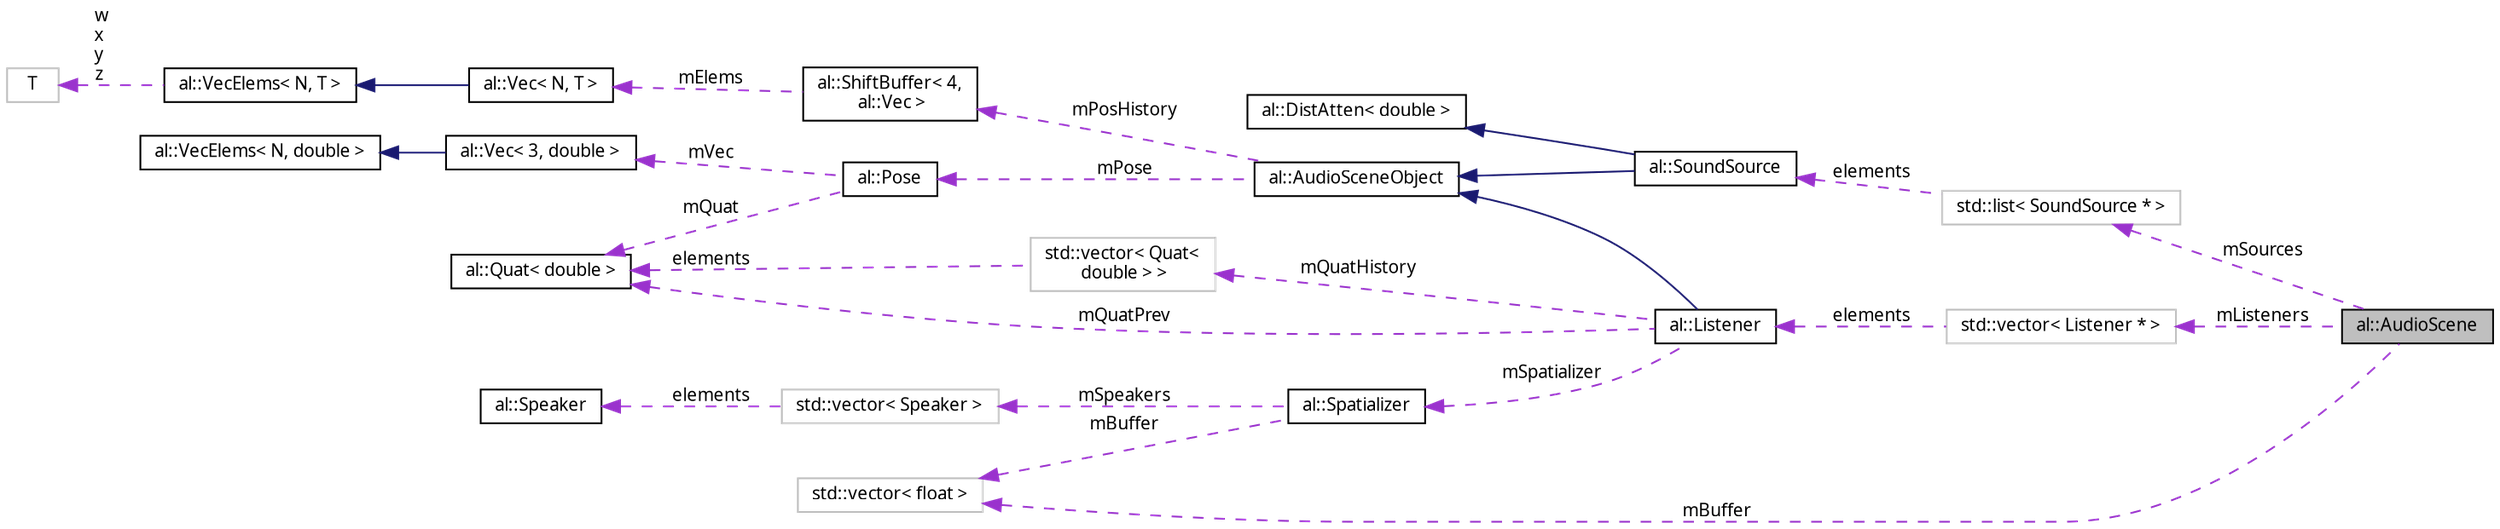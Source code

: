 digraph "al::AudioScene"
{
 // LATEX_PDF_SIZE
  bgcolor="transparent";
  edge [fontname="FreeSans.ttf",fontsize="10",labelfontname="FreeSans.ttf",labelfontsize="10"];
  node [fontname="FreeSans.ttf",fontsize="10",shape=record];
  rankdir="LR";
  Node1 [label="al::AudioScene",height=0.2,width=0.4,color="black", fillcolor="grey75", style="filled", fontcolor="black",tooltip=" "];
  Node2 -> Node1 [dir="back",color="darkorchid3",fontsize="10",style="dashed",label=" mListeners" ,fontname="FreeSans.ttf"];
  Node2 [label="std::vector\< Listener * \>",height=0.2,width=0.4,color="grey75",tooltip=" "];
  Node3 -> Node2 [dir="back",color="darkorchid3",fontsize="10",style="dashed",label=" elements" ,fontname="FreeSans.ttf"];
  Node3 [label="al::Listener",height=0.2,width=0.4,color="black",URL="$classal_1_1_listener.html",tooltip=" "];
  Node4 -> Node3 [dir="back",color="midnightblue",fontsize="10",style="solid",fontname="FreeSans.ttf"];
  Node4 [label="al::AudioSceneObject",height=0.2,width=0.4,color="black",URL="$classal_1_1_audio_scene_object.html",tooltip="Base class for an object (listener or source) in an audio scene."];
  Node5 -> Node4 [dir="back",color="darkorchid3",fontsize="10",style="dashed",label=" mPose" ,fontname="FreeSans.ttf"];
  Node5 [label="al::Pose",height=0.2,width=0.4,color="black",URL="$classal_1_1_pose.html",tooltip="A local coordinate frame."];
  Node6 -> Node5 [dir="back",color="darkorchid3",fontsize="10",style="dashed",label=" mVec" ,fontname="FreeSans.ttf"];
  Node6 [label="al::Vec\< 3, double \>",height=0.2,width=0.4,color="black",URL="$classal_1_1_vec.html",tooltip=" "];
  Node7 -> Node6 [dir="back",color="midnightblue",fontsize="10",style="solid",fontname="FreeSans.ttf"];
  Node7 [label="al::VecElems\< N, double \>",height=0.2,width=0.4,color="black",URL="$structal_1_1_vec_elems.html",tooltip=" "];
  Node8 -> Node5 [dir="back",color="darkorchid3",fontsize="10",style="dashed",label=" mQuat" ,fontname="FreeSans.ttf"];
  Node8 [label="al::Quat\< double \>",height=0.2,width=0.4,color="black",URL="$classal_1_1_quat.html",tooltip=" "];
  Node9 -> Node4 [dir="back",color="darkorchid3",fontsize="10",style="dashed",label=" mPosHistory" ,fontname="FreeSans.ttf"];
  Node9 [label="al::ShiftBuffer\< 4,\l al::Vec \>",height=0.2,width=0.4,color="black",URL="$classal_1_1_shift_buffer.html",tooltip=" "];
  Node10 -> Node9 [dir="back",color="darkorchid3",fontsize="10",style="dashed",label=" mElems" ,fontname="FreeSans.ttf"];
  Node10 [label="al::Vec\< N, T \>",height=0.2,width=0.4,color="black",URL="$classal_1_1_vec.html",tooltip="Fixed-size n-vector."];
  Node11 -> Node10 [dir="back",color="midnightblue",fontsize="10",style="solid",fontname="FreeSans.ttf"];
  Node11 [label="al::VecElems\< N, T \>",height=0.2,width=0.4,color="black",URL="$structal_1_1_vec_elems.html",tooltip=" "];
  Node12 -> Node11 [dir="back",color="darkorchid3",fontsize="10",style="dashed",label=" w\nx\ny\nz" ,fontname="FreeSans.ttf"];
  Node12 [label="T",height=0.2,width=0.4,color="grey75",tooltip=" "];
  Node13 -> Node3 [dir="back",color="darkorchid3",fontsize="10",style="dashed",label=" mQuatHistory" ,fontname="FreeSans.ttf"];
  Node13 [label="std::vector\< Quat\<\l double \> \>",height=0.2,width=0.4,color="grey75",tooltip=" "];
  Node8 -> Node13 [dir="back",color="darkorchid3",fontsize="10",style="dashed",label=" elements" ,fontname="FreeSans.ttf"];
  Node14 -> Node3 [dir="back",color="darkorchid3",fontsize="10",style="dashed",label=" mSpatializer" ,fontname="FreeSans.ttf"];
  Node14 [label="al::Spatializer",height=0.2,width=0.4,color="black",URL="$classal_1_1_spatializer.html",tooltip=" "];
  Node15 -> Node14 [dir="back",color="darkorchid3",fontsize="10",style="dashed",label=" mBuffer" ,fontname="FreeSans.ttf"];
  Node15 [label="std::vector\< float \>",height=0.2,width=0.4,color="grey75",tooltip=" "];
  Node16 -> Node14 [dir="back",color="darkorchid3",fontsize="10",style="dashed",label=" mSpeakers" ,fontname="FreeSans.ttf"];
  Node16 [label="std::vector\< Speaker \>",height=0.2,width=0.4,color="grey75",tooltip=" "];
  Node17 -> Node16 [dir="back",color="darkorchid3",fontsize="10",style="dashed",label=" elements" ,fontname="FreeSans.ttf"];
  Node17 [label="al::Speaker",height=0.2,width=0.4,color="black",URL="$classal_1_1_speaker.html",tooltip=" "];
  Node8 -> Node3 [dir="back",color="darkorchid3",fontsize="10",style="dashed",label=" mQuatPrev" ,fontname="FreeSans.ttf"];
  Node18 -> Node1 [dir="back",color="darkorchid3",fontsize="10",style="dashed",label=" mSources" ,fontname="FreeSans.ttf"];
  Node18 [label="std::list\< SoundSource * \>",height=0.2,width=0.4,color="grey75",tooltip=" "];
  Node19 -> Node18 [dir="back",color="darkorchid3",fontsize="10",style="dashed",label=" elements" ,fontname="FreeSans.ttf"];
  Node19 [label="al::SoundSource",height=0.2,width=0.4,color="black",URL="$classal_1_1_sound_source.html",tooltip=" "];
  Node4 -> Node19 [dir="back",color="midnightblue",fontsize="10",style="solid",fontname="FreeSans.ttf"];
  Node20 -> Node19 [dir="back",color="midnightblue",fontsize="10",style="solid",fontname="FreeSans.ttf"];
  Node20 [label="al::DistAtten\< double \>",height=0.2,width=0.4,color="black",URL="$classal_1_1_dist_atten.html",tooltip=" "];
  Node15 -> Node1 [dir="back",color="darkorchid3",fontsize="10",style="dashed",label=" mBuffer" ,fontname="FreeSans.ttf"];
}
